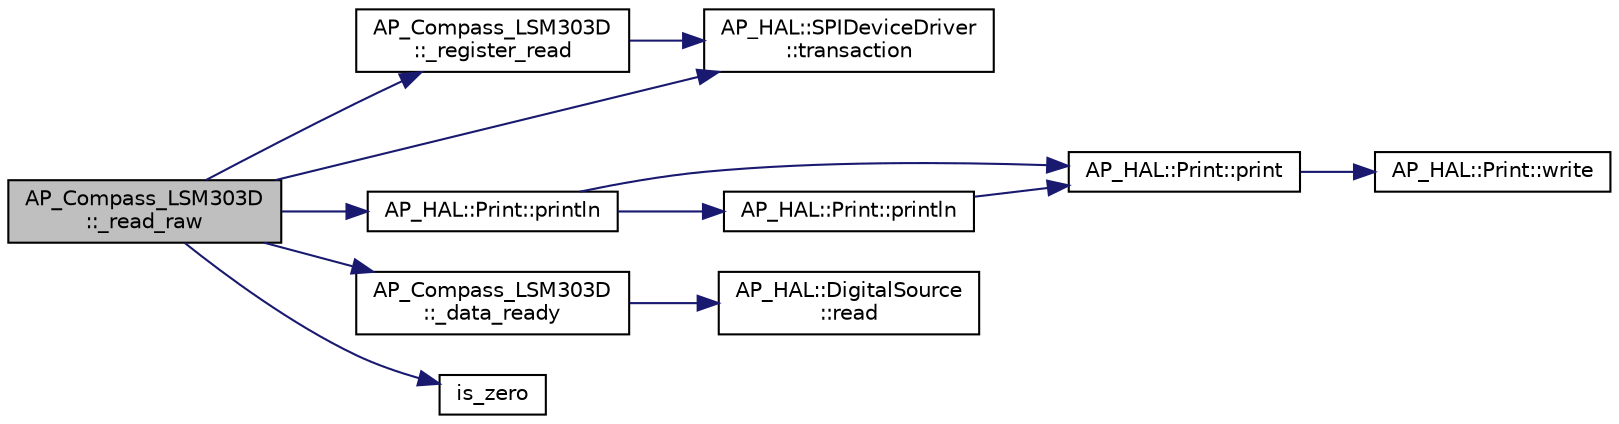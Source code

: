digraph "AP_Compass_LSM303D::_read_raw"
{
 // INTERACTIVE_SVG=YES
  edge [fontname="Helvetica",fontsize="10",labelfontname="Helvetica",labelfontsize="10"];
  node [fontname="Helvetica",fontsize="10",shape=record];
  rankdir="LR";
  Node1 [label="AP_Compass_LSM303D\l::_read_raw",height=0.2,width=0.4,color="black", fillcolor="grey75", style="filled", fontcolor="black"];
  Node1 -> Node2 [color="midnightblue",fontsize="10",style="solid",fontname="Helvetica"];
  Node2 [label="AP_Compass_LSM303D\l::_register_read",height=0.2,width=0.4,color="black", fillcolor="white", style="filled",URL="$classAP__Compass__LSM303D.html#ad541ac234e64a2b33a93c37247244706"];
  Node2 -> Node3 [color="midnightblue",fontsize="10",style="solid",fontname="Helvetica"];
  Node3 [label="AP_HAL::SPIDeviceDriver\l::transaction",height=0.2,width=0.4,color="black", fillcolor="white", style="filled",URL="$classAP__HAL_1_1SPIDeviceDriver.html#acb3739821064a2bebc3015b817978724"];
  Node1 -> Node4 [color="midnightblue",fontsize="10",style="solid",fontname="Helvetica"];
  Node4 [label="AP_HAL::Print::println",height=0.2,width=0.4,color="black", fillcolor="white", style="filled",URL="$classAP__HAL_1_1Print.html#ad337ce3f7977411b7d34d47a51e5737e"];
  Node4 -> Node5 [color="midnightblue",fontsize="10",style="solid",fontname="Helvetica"];
  Node5 [label="AP_HAL::Print::print",height=0.2,width=0.4,color="black", fillcolor="white", style="filled",URL="$classAP__HAL_1_1Print.html#acfe80773011eb17dfb52c2fba517a093"];
  Node5 -> Node6 [color="midnightblue",fontsize="10",style="solid",fontname="Helvetica"];
  Node6 [label="AP_HAL::Print::write",height=0.2,width=0.4,color="black", fillcolor="white", style="filled",URL="$classAP__HAL_1_1Print.html#acc65391952a43334f8f5c9bef341f501"];
  Node4 -> Node7 [color="midnightblue",fontsize="10",style="solid",fontname="Helvetica"];
  Node7 [label="AP_HAL::Print::println",height=0.2,width=0.4,color="black", fillcolor="white", style="filled",URL="$classAP__HAL_1_1Print.html#a169b128f9e22f0c15883768f580541a2"];
  Node7 -> Node5 [color="midnightblue",fontsize="10",style="solid",fontname="Helvetica"];
  Node1 -> Node8 [color="midnightblue",fontsize="10",style="solid",fontname="Helvetica"];
  Node8 [label="AP_Compass_LSM303D\l::_data_ready",height=0.2,width=0.4,color="black", fillcolor="white", style="filled",URL="$classAP__Compass__LSM303D.html#a0a4c3e32fdf4a686152681e6678d432f"];
  Node8 -> Node9 [color="midnightblue",fontsize="10",style="solid",fontname="Helvetica"];
  Node9 [label="AP_HAL::DigitalSource\l::read",height=0.2,width=0.4,color="black", fillcolor="white", style="filled",URL="$classAP__HAL_1_1DigitalSource.html#a6d155c0e1088e7b045b075c34bc2a13e"];
  Node1 -> Node3 [color="midnightblue",fontsize="10",style="solid",fontname="Helvetica"];
  Node1 -> Node10 [color="midnightblue",fontsize="10",style="solid",fontname="Helvetica"];
  Node10 [label="is_zero",height=0.2,width=0.4,color="black", fillcolor="white", style="filled",URL="$AP__Math_8h.html#a108b79eeb35c5d58f324458ec9e1e9f2"];
}
